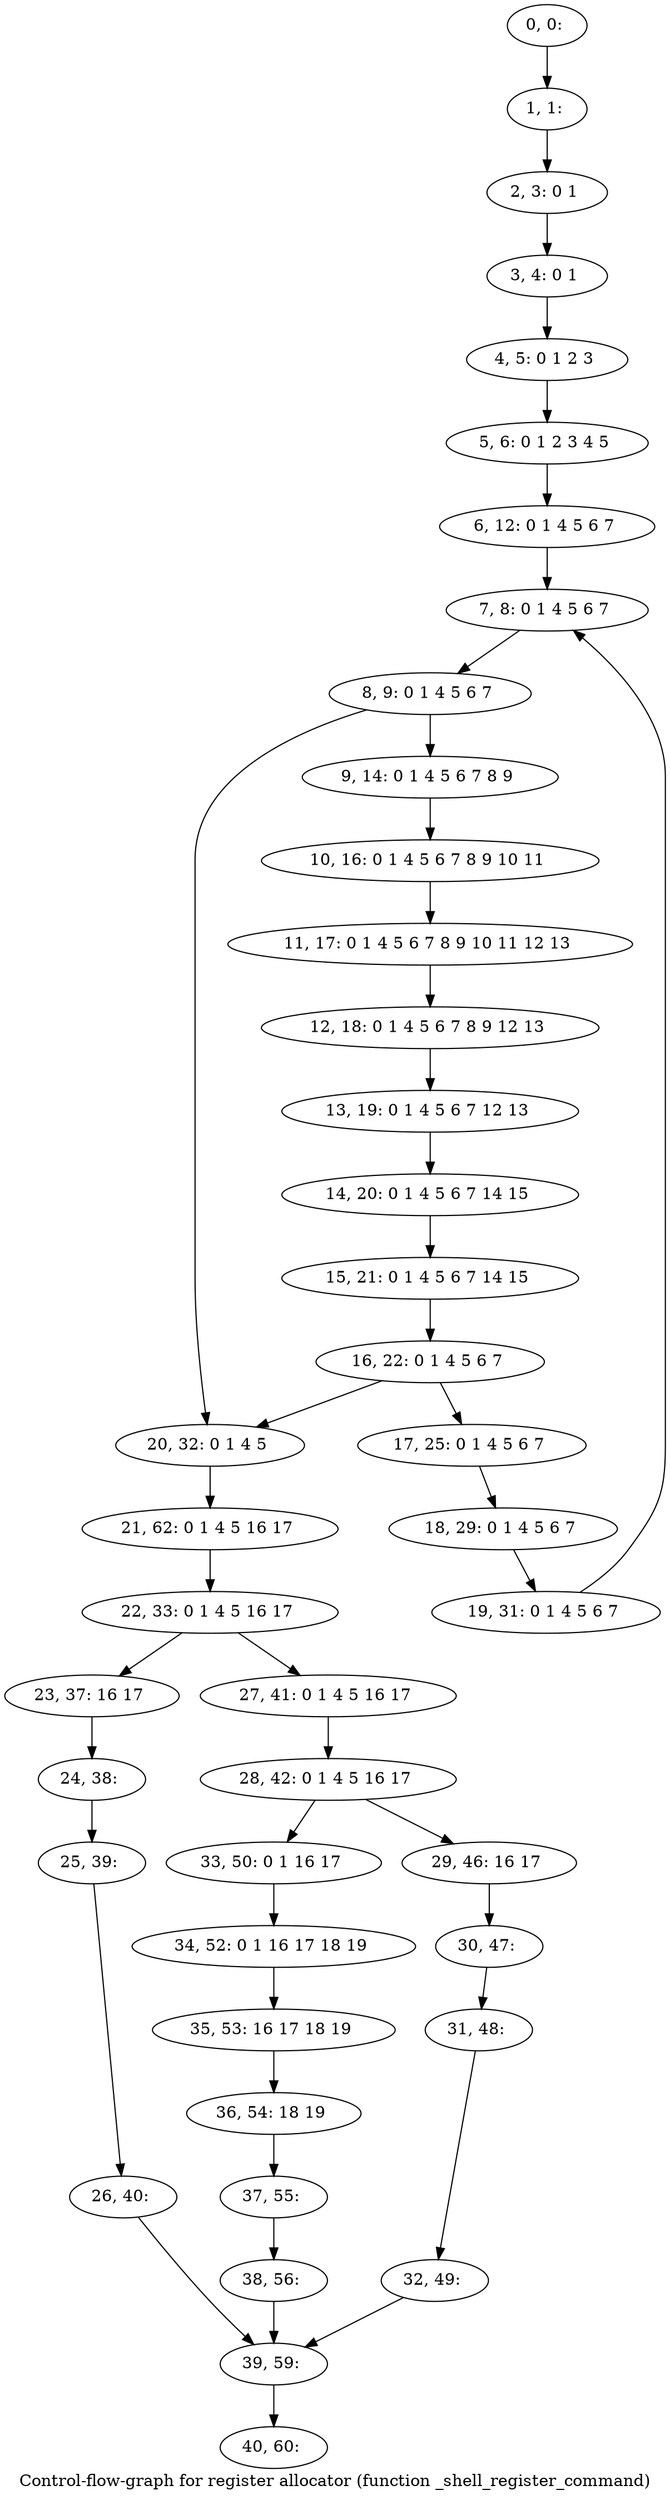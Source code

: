 digraph G {
graph [label="Control-flow-graph for register allocator (function _shell_register_command)"]
0[label="0, 0: "];
1[label="1, 1: "];
2[label="2, 3: 0 1 "];
3[label="3, 4: 0 1 "];
4[label="4, 5: 0 1 2 3 "];
5[label="5, 6: 0 1 2 3 4 5 "];
6[label="6, 12: 0 1 4 5 6 7 "];
7[label="7, 8: 0 1 4 5 6 7 "];
8[label="8, 9: 0 1 4 5 6 7 "];
9[label="9, 14: 0 1 4 5 6 7 8 9 "];
10[label="10, 16: 0 1 4 5 6 7 8 9 10 11 "];
11[label="11, 17: 0 1 4 5 6 7 8 9 10 11 12 13 "];
12[label="12, 18: 0 1 4 5 6 7 8 9 12 13 "];
13[label="13, 19: 0 1 4 5 6 7 12 13 "];
14[label="14, 20: 0 1 4 5 6 7 14 15 "];
15[label="15, 21: 0 1 4 5 6 7 14 15 "];
16[label="16, 22: 0 1 4 5 6 7 "];
17[label="17, 25: 0 1 4 5 6 7 "];
18[label="18, 29: 0 1 4 5 6 7 "];
19[label="19, 31: 0 1 4 5 6 7 "];
20[label="20, 32: 0 1 4 5 "];
21[label="21, 62: 0 1 4 5 16 17 "];
22[label="22, 33: 0 1 4 5 16 17 "];
23[label="23, 37: 16 17 "];
24[label="24, 38: "];
25[label="25, 39: "];
26[label="26, 40: "];
27[label="27, 41: 0 1 4 5 16 17 "];
28[label="28, 42: 0 1 4 5 16 17 "];
29[label="29, 46: 16 17 "];
30[label="30, 47: "];
31[label="31, 48: "];
32[label="32, 49: "];
33[label="33, 50: 0 1 16 17 "];
34[label="34, 52: 0 1 16 17 18 19 "];
35[label="35, 53: 16 17 18 19 "];
36[label="36, 54: 18 19 "];
37[label="37, 55: "];
38[label="38, 56: "];
39[label="39, 59: "];
40[label="40, 60: "];
0->1 ;
1->2 ;
2->3 ;
3->4 ;
4->5 ;
5->6 ;
6->7 ;
7->8 ;
8->9 ;
8->20 ;
9->10 ;
10->11 ;
11->12 ;
12->13 ;
13->14 ;
14->15 ;
15->16 ;
16->17 ;
16->20 ;
17->18 ;
18->19 ;
19->7 ;
20->21 ;
21->22 ;
22->23 ;
22->27 ;
23->24 ;
24->25 ;
25->26 ;
26->39 ;
27->28 ;
28->29 ;
28->33 ;
29->30 ;
30->31 ;
31->32 ;
32->39 ;
33->34 ;
34->35 ;
35->36 ;
36->37 ;
37->38 ;
38->39 ;
39->40 ;
}
